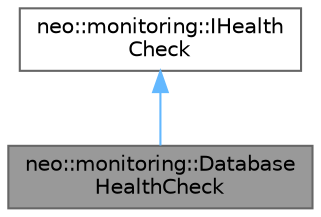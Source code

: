 digraph "neo::monitoring::DatabaseHealthCheck"
{
 // LATEX_PDF_SIZE
  bgcolor="transparent";
  edge [fontname=Helvetica,fontsize=10,labelfontname=Helvetica,labelfontsize=10];
  node [fontname=Helvetica,fontsize=10,shape=box,height=0.2,width=0.4];
  Node1 [id="Node000001",label="neo::monitoring::Database\lHealthCheck",height=0.2,width=0.4,color="gray40", fillcolor="grey60", style="filled", fontcolor="black",tooltip="Database health check."];
  Node2 -> Node1 [id="edge1_Node000001_Node000002",dir="back",color="steelblue1",style="solid",tooltip=" "];
  Node2 [id="Node000002",label="neo::monitoring::IHealth\lCheck",height=0.2,width=0.4,color="gray40", fillcolor="white", style="filled",URL="$classneo_1_1monitoring_1_1_i_health_check.html",tooltip="Health check interface."];
}
